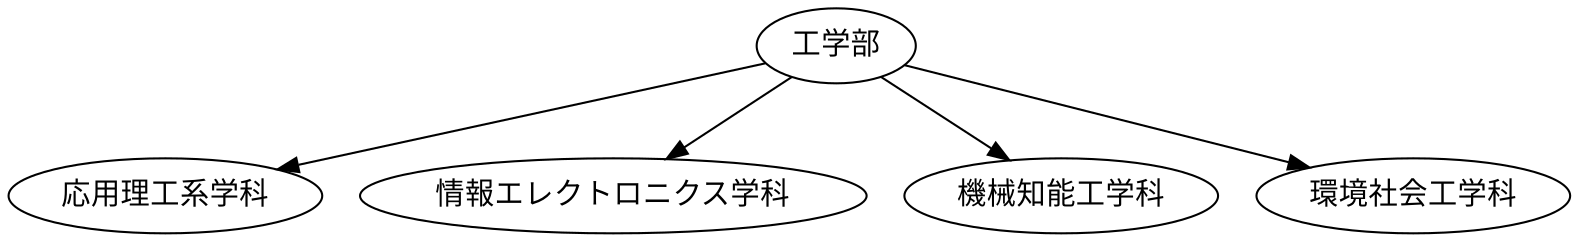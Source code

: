 // The Round Table
digraph "hello world" {
	"応用理工系学科"
	"情報エレクトロニクス学科"
	"機械知能工学科"
	"環境社会工学科"
	"工学部" -> "応用理工系学科"
	"工学部" -> "情報エレクトロニクス学科"
	"工学部" -> "機械知能工学科"
	"工学部" -> "環境社会工学科"
	overlap=false
}
